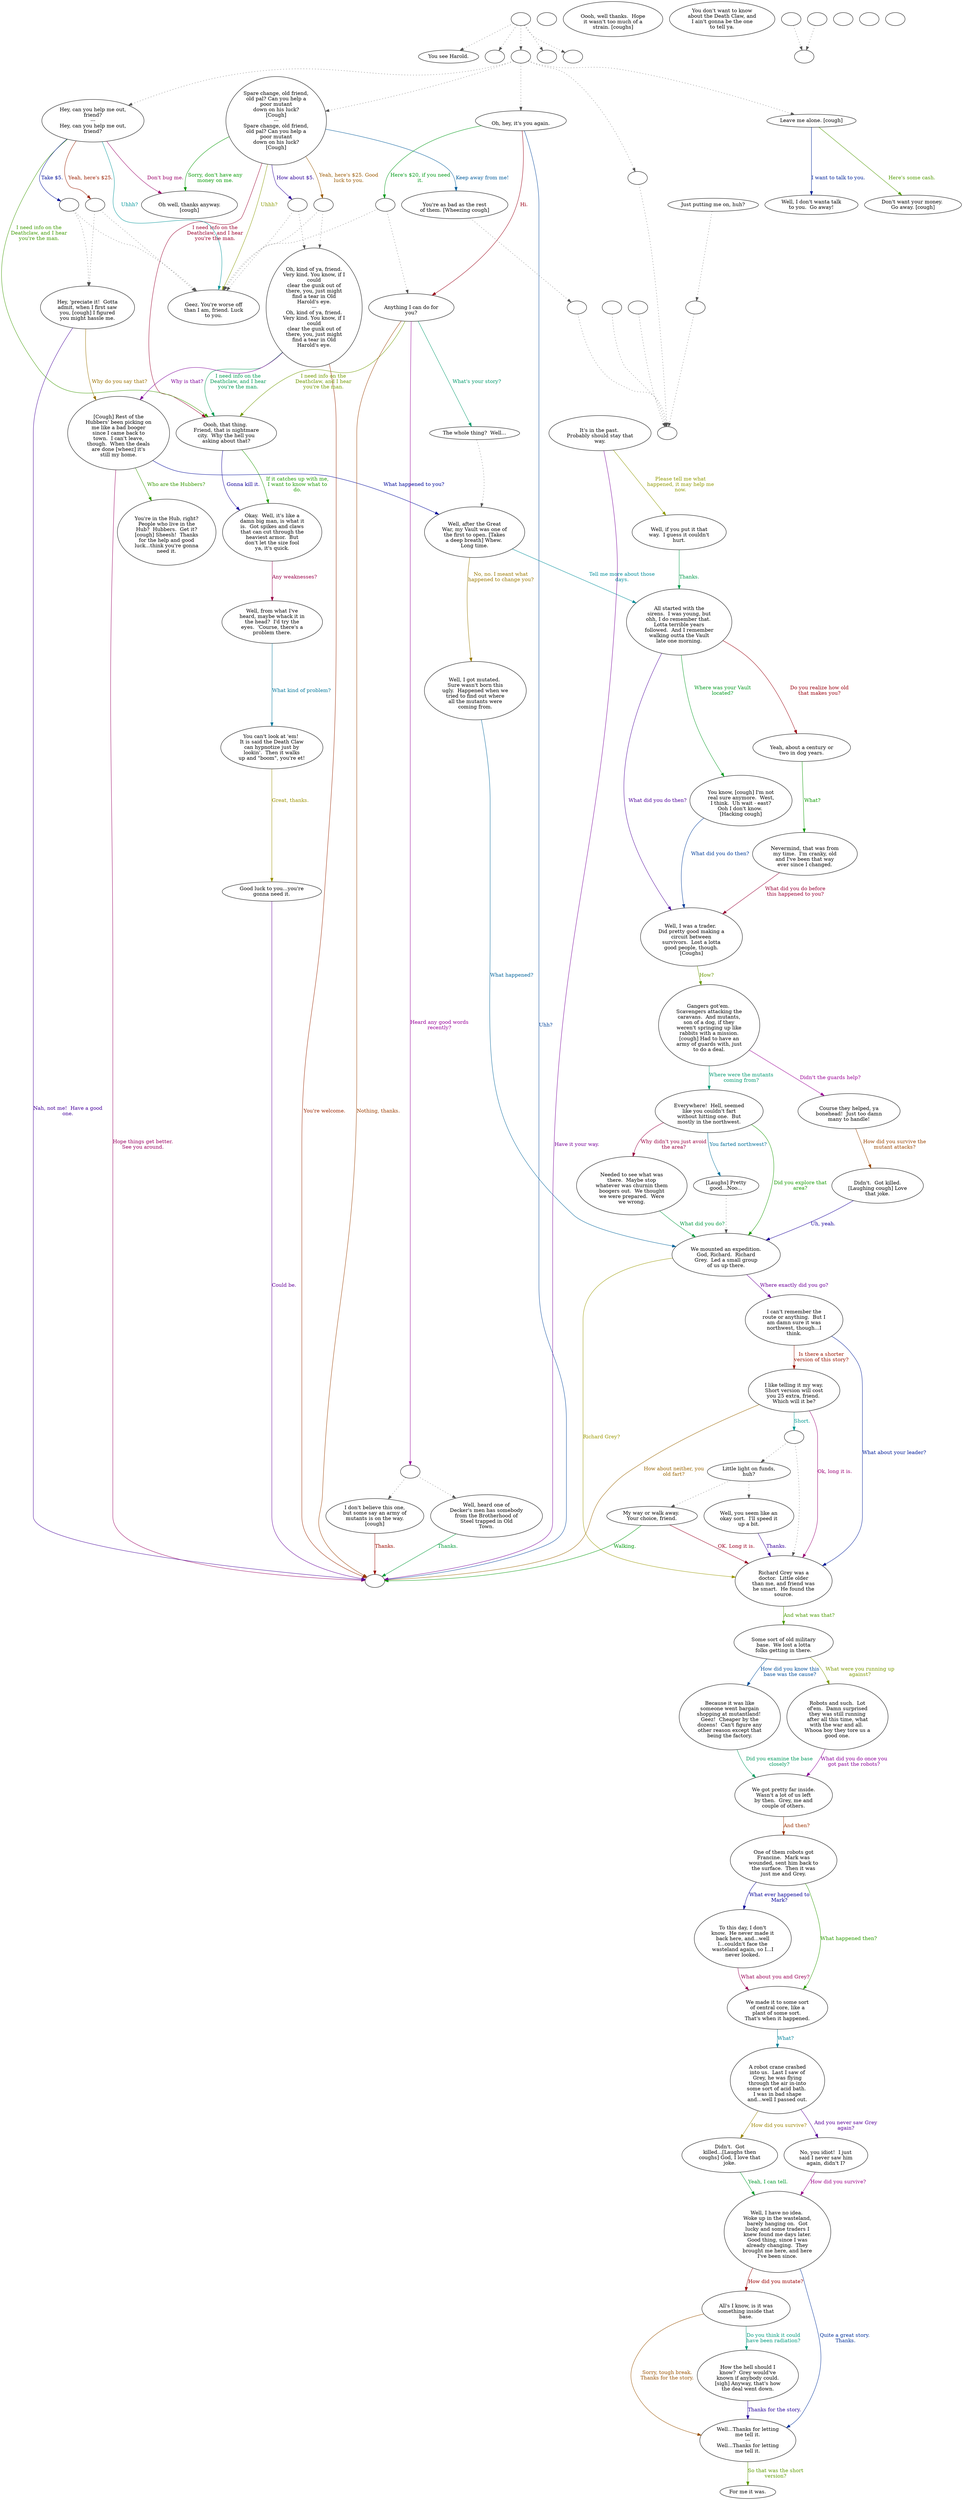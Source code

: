 digraph HAROLD {
  "start" [style=filled       fillcolor="#FFFFFF"       color="#000000"]
  "start" -> "look_at_p_proc" [style=dotted color="#555555"]
  "start" -> "pickup_p_proc" [style=dotted color="#555555"]
  "start" -> "talk_p_proc" [style=dotted color="#555555"]
  "start" -> "critter_p_proc" [style=dotted color="#555555"]
  "start" -> "destroy_p_proc" [style=dotted color="#555555"]
  "start" [label=""]
  "combat" [style=filled       fillcolor="#FFFFFF"       color="#000000"]
  "combat" [label=""]
  "critter_p_proc" [style=filled       fillcolor="#FFFFFF"       color="#000000"]
  "critter_p_proc" [label=""]
  "pickup_p_proc" [style=filled       fillcolor="#FFFFFF"       color="#000000"]
  "pickup_p_proc" [label=""]
  "talk_p_proc" [style=filled       fillcolor="#FFFFFF"       color="#000000"]
  "talk_p_proc" -> "get_reaction" [style=dotted color="#555555"]
  "talk_p_proc" -> "Harold00" [style=dotted color="#555555"]
  "talk_p_proc" -> "Harold39" [style=dotted color="#555555"]
  "talk_p_proc" -> "Harold41" [style=dotted color="#555555"]
  "talk_p_proc" -> "Harold55" [style=dotted color="#555555"]
  "talk_p_proc" [label=""]
  "destroy_p_proc" [style=filled       fillcolor="#FFFFFF"       color="#000000"]
  "destroy_p_proc" [label=""]
  "look_at_p_proc" [style=filled       fillcolor="#FFFFFF"       color="#000000"]
  "look_at_p_proc" [label="You see Harold."]
  "Harold00" [style=filled       fillcolor="#FFFFFF"       color="#000000"]
  "Harold00" [label="Spare change, old friend,\nold pal? Can you help a\npoor mutant\ndown on his luck?\n[Cough]\n---\nSpare change, old friend,\nold pal? Can you help a\npoor mutant\ndown on his luck?\n[Cough]"]
  "Harold00" -> "Harold00a" [label="Yeah, here's $25. Good\nluck to you." color="#995800" fontcolor="#995800"]
  "Harold00" -> "Harold00b" [label="How about $5." color="#2C0099" fontcolor="#2C0099"]
  "Harold00" -> "Harold38" [label="Sorry, don't have any\nmoney on me." color="#019900" fontcolor="#019900"]
  "Harold00" -> "Harold45" [label="I need info on the\nDeathclaw, and I hear\nyou're the man." color="#99002E" fontcolor="#99002E"]
  "Harold00" -> "Harold37" [label="Keep away from me!" color="#005A99" fontcolor="#005A99"]
  "Harold00" -> "Harold01" [label="Uhhh?" color="#879900" fontcolor="#879900"]
  "Harold00a" [style=filled       fillcolor="#FFFFFF"       color="#000000"]
  "Harold00a" -> "Harold02" [style=dotted color="#555555"]
  "Harold00a" -> "Harold01" [style=dotted color="#555555"]
  "Harold00a" [label=""]
  "Harold00b" [style=filled       fillcolor="#FFFFFF"       color="#000000"]
  "Harold00b" -> "Harold02" [style=dotted color="#555555"]
  "Harold00b" -> "Harold01" [style=dotted color="#555555"]
  "Harold00b" [label=""]
  "Harold01" [style=filled       fillcolor="#FFFFFF"       color="#000000"]
  "Harold01" [label="\nGeez. You're worse off\nthan I am, friend. Luck\nto you."]
  "Harold02" [style=filled       fillcolor="#FFFFFF"       color="#000000"]
  "Harold02" [label="Oh, kind of ya, friend.\nVery kind. You know, if I\ncould\nclear the gunk out of\nthere, you, just might\nfind a tear in Old\nHarold's eye.\n---\nOh, kind of ya, friend.\nVery kind. You know, if I\ncould\nclear the gunk out of\nthere, you, just might\nfind a tear in Old\nHarold's eye."]
  "Harold02" -> "Harold03" [label="Why is that?" color="#7E0099" fontcolor="#7E0099"]
  "Harold02" -> "Harold45" [label="I need info on the\nDeathclaw, and I hear\nyou're the man." color="#009952" fontcolor="#009952"]
  "Harold02" -> "HaroldEnd" [label="You're welcome." color="#992500" fontcolor="#992500"]
  "Harold03" [style=filled       fillcolor="#FFFFFF"       color="#000000"]
  "Harold03" [label="\n[Cough] Rest of the\nHubbers' been picking on\nme like a bad booger\nsince I came back to\ntown.  I can't leave,\nthough.  When the deals\nare done [wheez] it's\nstill my home."]
  "Harold03" -> "Harold04" [label="What happened to you?" color="#000899" fontcolor="#000899"]
  "Harold03" -> "Harold36" [label="Who are the Hubbers?" color="#349900" fontcolor="#349900"]
  "Harold03" -> "HaroldEnd" [label="Hope things get better.\nSee you around." color="#990061" fontcolor="#990061"]
  "Harold04" [style=filled       fillcolor="#FFFFFF"       color="#000000"]
  "Harold04" [label="\nWell, after the Great\nWar, my Vault was one of\nthe first to open. [Takes\na deep breath] Whew. \nLong time."]
  "Harold04" -> "Harold05" [label="Tell me more about those\ndays." color="#008D99" fontcolor="#008D99"]
  "Harold04" -> "Harold32" [label="No, no. I meant what\nhappened to change you?" color="#997800" fontcolor="#997800"]
  "Harold05" [style=filled       fillcolor="#FFFFFF"       color="#000000"]
  "Harold05" [label="\nAll started with the\nsirens.  I was young, but\nohh, I do remember that. \nLotta terrible years\nfollowed.  And I remember\nwalking outta the Vault\nlate one morning."]
  "Harold05" -> "Harold07" [label="What did you do then?" color="#4B0099" fontcolor="#4B0099"]
  "Harold05" -> "Harold06" [label="Where was your Vault\nlocated?" color="#00991F" fontcolor="#00991F"]
  "Harold05" -> "Harold30" [label="Do you realize how old\nthat makes you?" color="#99000E" fontcolor="#99000E"]
  "Harold06" [style=filled       fillcolor="#FFFFFF"       color="#000000"]
  "Harold06" [label="\nYou know, [cough] I'm not\nreal sure anymore.  West,\nI think.  Uh wait - east?\nOoh I don't know. \n[Hacking cough]"]
  "Harold06" -> "Harold07" [label="What did you do then?" color="#003B99" fontcolor="#003B99"]
  "Harold07" [style=filled       fillcolor="#FFFFFF"       color="#000000"]
  "Harold07" [label="\nWell, I was a trader. \nDid pretty good making a\ncircuit between\nsurvivors.  Lost a lotta\ngood people, though.\n[Coughs]"]
  "Harold07" -> "Harold08" [label="How?" color="#679900" fontcolor="#679900"]
  "Harold08" [style=filled       fillcolor="#FFFFFF"       color="#000000"]
  "Harold08" [label="\nGangers got'em. \nScavengers attacking the\ncaravans.  And mutants,\nson of a dog, if they\nweren't springing up like\nrabbits with a mission.\n[cough] Had to have an\narmy of guards with, just\nto do a deal."]
  "Harold08" -> "Harold09" [label="Didn't the guards help?" color="#990094" fontcolor="#990094"]
  "Harold08" -> "Harold10" [label="Where were the mutants\ncoming from?" color="#009971" fontcolor="#009971"]
  "Harold09" [style=filled       fillcolor="#FFFFFF"       color="#000000"]
  "Harold09" [label="\nCourse they helped, ya\nbonehead!  Just too damn\nmany to handle!"]
  "Harold09" -> "Harold09a" [label="How did you survive the\nmutant attacks?" color="#994500" fontcolor="#994500"]
  "Harold09a" [style=filled       fillcolor="#FFFFFF"       color="#000000"]
  "Harold09a" [label="\nDidn't.  Got killed.\n[Laughing cough] Love\nthat joke."]
  "Harold09a" -> "Harold11" [label="Uh, yeah." color="#180099" fontcolor="#180099"]
  "Harold10" [style=filled       fillcolor="#FFFFFF"       color="#000000"]
  "Harold10" [label="\nEverywhere!  Hell, seemed\nlike you couldn't fart\nwithout hitting one.  But\nmostly in the northwest."]
  "Harold10" -> "Harold11" [label="Did you explore that\narea?" color="#159900" fontcolor="#159900"]
  "Harold10" -> "Harold12" [label="Why didn't you just avoid\nthe area?" color="#990041" fontcolor="#990041"]
  "Harold10" -> "Harold10a" [label="You farted northwest?" color="#006E99" fontcolor="#006E99"]
  "Harold10a" [style=filled       fillcolor="#FFFFFF"       color="#000000"]
  "Harold10a" -> "Harold11" [style=dotted color="#555555"]
  "Harold10a" [label="[Laughs] Pretty\ngood...Noo..."]
  "Harold11" [style=filled       fillcolor="#FFFFFF"       color="#000000"]
  "Harold11" [label="\nWe mounted an expedition.\nGod, Richard.  Richard\nGrey.  Led a small group\nof us up there."]
  "Harold11" -> "Harold14" [label="Richard Grey?" color="#999800" fontcolor="#999800"]
  "Harold11" -> "Harold13" [label="Where exactly did you go?" color="#6B0099" fontcolor="#6B0099"]
  "Harold12" [style=filled       fillcolor="#FFFFFF"       color="#000000"]
  "Harold12" [label="\nNeeded to see what was\nthere.  Maybe stop\nwhatever was churnin them\nboogers out.  We thought\nwe were prepared.  Were\nwe wrong."]
  "Harold12" -> "Harold11" [label="What did you do?" color="#00993E" fontcolor="#00993E"]
  "Harold13" [style=filled       fillcolor="#FFFFFF"       color="#000000"]
  "Harold13" [label="\nI can't remember the\nroute or anything.  But I\nam damn sure it was\nnorthwest, though...I\nthink."]
  "Harold13" -> "Harold15" [label="Is there a shorter\nversion of this story?" color="#991200" fontcolor="#991200"]
  "Harold13" -> "Harold14" [label="What about your leader?" color="#001B99" fontcolor="#001B99"]
  "Harold14" [style=filled       fillcolor="#FFFFFF"       color="#000000"]
  "Harold14" [label="\nRichard Grey was a\ndoctor.  Little older\nthan me, and friend was\nhe smart.  He found the\nsource."]
  "Harold14" -> "Harold18" [label="And what was that?" color="#489900" fontcolor="#489900"]
  "Harold15" [style=filled       fillcolor="#FFFFFF"       color="#000000"]
  "Harold15" [label="\nI like telling it my way.\nShort version will cost\nyou 25 extra, friend. \nWhich will it be?"]
  "Harold15" -> "Harold14" [label="Ok, long it is." color="#990074" fontcolor="#990074"]
  "Harold15" -> "Harold15a" [label="Short." color="#009991" fontcolor="#009991"]
  "Harold15" -> "HaroldEnd" [label="How about neither, you\nold fart?" color="#996400" fontcolor="#996400"]
  "Harold15a" [style=filled       fillcolor="#FFFFFF"       color="#000000"]
  "Harold15a" -> "Harold14" [style=dotted color="#555555"]
  "Harold15a" -> "Harold17" [style=dotted color="#555555"]
  "Harold15a" [label=""]
  "Harold16" [style=filled       fillcolor="#FFFFFF"       color="#000000"]
  "Harold16" [label="\nWell, you seem like an\nokay sort.  I'll speed it\nup a bit."]
  "Harold16" -> "Harold14" [label="Thanks." color="#380099" fontcolor="#380099"]
  "Harold17" [style=filled       fillcolor="#FFFFFF"       color="#000000"]
  "Harold17" -> "Harold16" [style=dotted color="#555555"]
  "Harold17" -> "Harold17a" [style=dotted color="#555555"]
  "Harold17" [label="Little light on funds,\nhuh?"]
  "Harold17a" [style=filled       fillcolor="#FFFFFF"       color="#000000"]
  "Harold17a" [label="My way or walk away. \nYour choice, friend."]
  "Harold17a" -> "HaroldEnd" [label="Walking." color="#00990B" fontcolor="#00990B"]
  "Harold17a" -> "Harold14" [label="OK. Long it is." color="#990022" fontcolor="#990022"]
  "Harold18" [style=filled       fillcolor="#FFFFFF"       color="#000000"]
  "Harold18" [label="\nSome sort of old military\nbase.  We lost a lotta\nfolks getting in there."]
  "Harold18" -> "Harold20" [label="How did you know this\nbase was the cause?" color="#004E99" fontcolor="#004E99"]
  "Harold18" -> "Harold19" [label="What were you running up\nagainst?" color="#7B9900" fontcolor="#7B9900"]
  "Harold19" [style=filled       fillcolor="#FFFFFF"       color="#000000"]
  "Harold19" [label="\nRobots and such.  Lot\nof'em.  Damn surprised\nthey was still running\nafter all this time, what\nwith the war and all. \nWhooa boy they tore us a\ngood one."]
  "Harold19" -> "Harold21" [label="What did you do once you\ngot past the robots?" color="#8A0099" fontcolor="#8A0099"]
  "Harold20" [style=filled       fillcolor="#FFFFFF"       color="#000000"]
  "Harold20" [label="\nBecause it was like\nsomeone went bargain\nshopping at mutantland! \nGeez!  Cheaper by the\ndozens!  Can't figure any\nother reason except that\nbeing the factory."]
  "Harold20" -> "Harold21" [label="Did you examine the base\nclosely?" color="#00995E" fontcolor="#00995E"]
  "Harold21" [style=filled       fillcolor="#FFFFFF"       color="#000000"]
  "Harold21" [label="\nWe got pretty far inside.\nWasn't a lot of us left\nby then.  Grey, me and\ncouple of others."]
  "Harold21" -> "Harold22" [label="And then?" color="#993100" fontcolor="#993100"]
  "Harold22" [style=filled       fillcolor="#FFFFFF"       color="#000000"]
  "Harold22" [label="\nOne of them robots got\nFrancine.  Mark was\nwounded, sent him back to\nthe surface.  Then it was\njust me and Grey."]
  "Harold22" -> "Harold23" [label="What ever happened to\nMark?" color="#050099" fontcolor="#050099"]
  "Harold22" -> "Harold24" [label="What happened then?" color="#289900" fontcolor="#289900"]
  "Harold23" [style=filled       fillcolor="#FFFFFF"       color="#000000"]
  "Harold23" [label="\nTo this day, I don't\nknow.  He never made it\nback here, and...well\nI...couldn't face the\nwasteland again, so I...I\nnever looked."]
  "Harold23" -> "Harold24" [label="What about you and Grey?" color="#990055" fontcolor="#990055"]
  "Harold24" [style=filled       fillcolor="#FFFFFF"       color="#000000"]
  "Harold24" [label="\nWe made it to some sort\nof central core, like a\nplant of some sort. \nThat's when it happened."]
  "Harold24" -> "Harold25" [label="What?" color="#008199" fontcolor="#008199"]
  "Harold25" [style=filled       fillcolor="#FFFFFF"       color="#000000"]
  "Harold25" [label="\nA robot crane crashed\ninto us.  Last I saw of\nGrey, he was flying\nthrough the air in-into\nsome sort of acid bath. \nI was in bad shape\nand...well I passed out."]
  "Harold25" -> "Harold25a" [label="How did you survive?" color="#998400" fontcolor="#998400"]
  "Harold25" -> "Harold27" [label="And you never saw Grey\nagain?" color="#570099" fontcolor="#570099"]
  "Harold25a" [style=filled       fillcolor="#FFFFFF"       color="#000000"]
  "Harold25a" [label="Didn't.  Got\nkilled...[Laughs then\ncoughs] God, I love that\njoke."]
  "Harold25a" -> "Harold26" [label="Yeah, I can tell." color="#00992B" fontcolor="#00992B"]
  "Harold26" [style=filled       fillcolor="#FFFFFF"       color="#000000"]
  "Harold26" [label="\nWell, I have no idea. \nWoke up in the wasteland,\nbarely hanging on.  Got\nlucky and some traders I\nknew found me days later.\nGood thing, since I was\nalready changing.  They\nbrought me here, and here\nI've been since."]
  "Harold26" -> "Harold28" [label="How did you mutate?" color="#990002" fontcolor="#990002"]
  "Harold26" -> "Harold26a" [label="Quite a great story. \nThanks." color="#002F99" fontcolor="#002F99"]
  "Harold26a" [style=filled       fillcolor="#FFFFFF"       color="#000000"]
  "Harold26a" [label="Well...Thanks for letting\nme tell it.\n---\nWell...Thanks for letting\nme tell it."]
  "Harold26a" -> "Harold26b" [label="So that was the short\nversion?" color="#5B9900" fontcolor="#5B9900"]
  "Harold26b" [style=filled       fillcolor="#FFFFFF"       color="#000000"]
  "Harold26b" [label="For me it was."]
  "Harold27" [style=filled       fillcolor="#FFFFFF"       color="#000000"]
  "Harold27" [label="\nNo, you idiot!  I just\nsaid I never saw him\nagain, didn't I?"]
  "Harold27" -> "Harold26" [label="How did you survive?" color="#990088" fontcolor="#990088"]
  "Harold28" [style=filled       fillcolor="#FFFFFF"       color="#000000"]
  "Harold28" [label="\nAll's I know, is it was\nsomething inside that\nbase."]
  "Harold28" -> "Harold29" [label="Do you think it could\nhave been radiation?" color="#00997D" fontcolor="#00997D"]
  "Harold28" -> "Harold26a" [label="Sorry, tough break.\nThanks for the story." color="#995100" fontcolor="#995100"]
  "Harold29" [style=filled       fillcolor="#FFFFFF"       color="#000000"]
  "Harold29" [label="\nHow the hell should I\nknow?  Grey would've\nknown if anybody could.\n[sigh] Anyway, that's how\nthe deal went down."]
  "Harold29" -> "Harold26a" [label="Thanks for the story." color="#240099" fontcolor="#240099"]
  "Harold30" [style=filled       fillcolor="#FFFFFF"       color="#000000"]
  "Harold30" [label="\nYeah, about a century or\ntwo in dog years."]
  "Harold30" -> "Harold31" [label="What?" color="#089900" fontcolor="#089900"]
  "Harold31" [style=filled       fillcolor="#FFFFFF"       color="#000000"]
  "Harold31" [label="\nNevermind, that was from\nmy time.  I'm cranky, old\nand I've been that way\never since I changed."]
  "Harold31" -> "Harold07" [label="What did you do before\nthis happened to you?" color="#990035" fontcolor="#990035"]
  "Harold32" [style=filled       fillcolor="#FFFFFF"       color="#000000"]
  "Harold32" [label="\nWell, I got mutated. \nSure wasn't born this\nugly.  Happened when we\ntried to find out where\nall the mutants were\ncoming from."]
  "Harold32" -> "Harold11" [label="What happened?" color="#006299" fontcolor="#006299"]
  "Harold33" [style=filled       fillcolor="#FFFFFF"       color="#000000"]
  "Harold33" [label="\nIt's in the past. \nProbably should stay that\nway."]
  "Harold33" -> "Harold34" [label="Please tell me what\nhappened, it may help me\nnow." color="#8E9900" fontcolor="#8E9900"]
  "Harold33" -> "HaroldEnd" [label="Have it your way." color="#770099" fontcolor="#770099"]
  "Harold34" [style=filled       fillcolor="#FFFFFF"       color="#000000"]
  "Harold34" [label="\nWell, if you put it that\nway.  I guess it couldn't\nhurt."]
  "Harold34" -> "Harold05" [label="Thanks." color="#00994A" fontcolor="#00994A"]
  "Harold36" [style=filled       fillcolor="#FFFFFF"       color="#000000"]
  "Harold36" [label="\nYou're in the Hub, right?\nPeople who live in the\nHub?  Hubbers.  Get it?\n[cough] Sheesh!  Thanks\nfor the help and good\nluck...think you're gonna\nneed it."]
  "Harold37" [style=filled       fillcolor="#FFFFFF"       color="#000000"]
  "Harold37" -> "BigDownReact" [style=dotted color="#555555"]
  "Harold37" [label="\nYou're as bad as the rest\nof them. [Wheezing cough]"]
  "Harold38" [style=filled       fillcolor="#FFFFFF"       color="#000000"]
  "Harold38" [label="\nOh well, thanks anyway.\n[cough]"]
  "Harold39" [style=filled       fillcolor="#FFFFFF"       color="#000000"]
  "Harold39" [label="Hey, can you help me out,\nfriend?\n---\nHey, can you help me out,\nfriend?"]
  "Harold39" -> "Harold39a" [label="Yeah, here's $25." color="#991E00" fontcolor="#991E00"]
  "Harold39" -> "Harold39b" [label="Take $5." color="#000F99" fontcolor="#000F99"]
  "Harold39" -> "Harold45" [label="I need info on the\nDeathclaw, and I hear\nyou're the man." color="#3C9900" fontcolor="#3C9900"]
  "Harold39" -> "Harold38" [label="Don't bug me." color="#990068" fontcolor="#990068"]
  "Harold39" -> "Harold01" [label="Uhhh?" color="#009599" fontcolor="#009599"]
  "Harold39a" [style=filled       fillcolor="#FFFFFF"       color="#000000"]
  "Harold39a" -> "Harold40" [style=dotted color="#555555"]
  "Harold39a" -> "Harold01" [style=dotted color="#555555"]
  "Harold39a" [label=""]
  "Harold39b" [style=filled       fillcolor="#FFFFFF"       color="#000000"]
  "Harold39b" -> "Harold40" [style=dotted color="#555555"]
  "Harold39b" -> "Harold01" [style=dotted color="#555555"]
  "Harold39b" [label=""]
  "Harold40" [style=filled       fillcolor="#FFFFFF"       color="#000000"]
  "Harold40" [label="\nHey, 'preciate it!  Gotta\nadmit, when I first saw\nyou, [cough] I figured\nyou might hassle me."]
  "Harold40" -> "Harold03" [label="Why do you say that?" color="#997000" fontcolor="#997000"]
  "Harold40" -> "HaroldEnd" [label="Nah, not me!  Have a good\none." color="#440099" fontcolor="#440099"]
  "Harold41" [style=filled       fillcolor="#FFFFFF"       color="#000000"]
  "Harold41" [label="\nOh, hey, it's you again."]
  "Harold41" -> "Harold41a" [label="Here's $20, if you need\nit." color="#009917" fontcolor="#009917"]
  "Harold41" -> "Harold43" [label="Hi." color="#990016" fontcolor="#990016"]
  "Harold41" -> "HaroldEnd" [label="Uhh?" color="#004299" fontcolor="#004299"]
  "Harold41a" [style=filled       fillcolor="#FFFFFF"       color="#000000"]
  "Harold41a" -> "Harold43" [style=dotted color="#555555"]
  "Harold41a" -> "Harold01" [style=dotted color="#555555"]
  "Harold41a" [label=""]
  "Harold42" [style=filled       fillcolor="#FFFFFF"       color="#000000"]
  "Harold42" -> "DownReact" [style=dotted color="#555555"]
  "Harold42" [label="Just putting me on, huh?"]
  "Harold43" [style=filled       fillcolor="#FFFFFF"       color="#000000"]
  "Harold43" [label="\nAnything I can do for\nyou?"]
  "Harold43" -> "Harold45" [label="I need info on the\nDeathclaw, and I hear\nyou're the man." color="#6F9900" fontcolor="#6F9900"]
  "Harold43" -> "Harold43b" [label="Heard any good words\nrecently?" color="#970099" fontcolor="#970099"]
  "Harold43" -> "Harold43a" [label="What's your story?" color="#00996A" fontcolor="#00996A"]
  "Harold43" -> "HaroldEnd" [label="Nothing, thanks." color="#993D00" fontcolor="#993D00"]
  "Harold43a" [style=filled       fillcolor="#FFFFFF"       color="#000000"]
  "Harold43a" -> "Harold04" [style=dotted color="#555555"]
  "Harold43a" [label="The whole thing?  Well..."]
  "Harold43b" [style=filled       fillcolor="#FFFFFF"       color="#000000"]
  "Harold43b" -> "Harold53" [style=dotted color="#555555"]
  "Harold43b" -> "Harold54" [style=dotted color="#555555"]
  "Harold43b" [label=""]
  "Harold44" [style=filled       fillcolor="#FFFFFF"       color="#000000"]
  "Harold44" [label="\nOooh, well thanks.  Hope\nit wasn't too much of a\nstrain. [coughs]"]
  "Harold45" [style=filled       fillcolor="#FFFFFF"       color="#000000"]
  "Harold45" [label="Oooh, that thing. \nFriend, that is nightmare\ncity.  Why the hell you\nasking about that?"]
  "Harold45" -> "Harold47" [label="Gonna kill it." color="#110099" fontcolor="#110099"]
  "Harold45" -> "Harold47" [label="If it catches up with me,\nI want to know what to\ndo." color="#1C9900" fontcolor="#1C9900"]
  "Harold47" [style=filled       fillcolor="#FFFFFF"       color="#000000"]
  "Harold47" [label="Okay.  Well, it's like a\ndamn big man, is what it\nis.  Got spikes and claws\nthat can cut through the\nheaviest armor.  But\ndon't let the size fool\nya, it's quick."]
  "Harold47" -> "Harold49" [label="Any weaknesses?" color="#990049" fontcolor="#990049"]
  "Harold49" [style=filled       fillcolor="#FFFFFF"       color="#000000"]
  "Harold49" [label="Well, from what I've\nheard, maybe whack it in\nthe head?  I'd try the\neyes.  'Course, there's a\nproblem there."]
  "Harold49" -> "Harold50" [label="What kind of problem?" color="#007599" fontcolor="#007599"]
  "Harold50" [style=filled       fillcolor="#FFFFFF"       color="#000000"]
  "Harold50" [label="You can't look at 'em! \nIt is said the Death Claw\ncan hypnotize just by\nlookin'.  Then it walks\nup and \"boom\", you're et!"]
  "Harold50" -> "Harold51" [label="Great, thanks." color="#999000" fontcolor="#999000"]
  "Harold51" [style=filled       fillcolor="#FFFFFF"       color="#000000"]
  "Harold51" [label="Good luck to you...you're\ngonna need it."]
  "Harold51" -> "HaroldEnd" [label="Could be." color="#630099" fontcolor="#630099"]
  "Harold52" [style=filled       fillcolor="#FFFFFF"       color="#000000"]
  "Harold52" [label="You don't want to know\nabout the Death Claw, and\nI ain't gonna be the one\nto tell ya."]
  "Harold53" [style=filled       fillcolor="#FFFFFF"       color="#000000"]
  "Harold53" [label="Well, heard one of\nDecker's men has somebody\nfrom the Brotherhood of\nSteel trapped in Old\nTown."]
  "Harold53" -> "HaroldEnd" [label="Thanks." color="#009937" fontcolor="#009937"]
  "Harold54" [style=filled       fillcolor="#FFFFFF"       color="#000000"]
  "Harold54" [label="I don't believe this one,\nbut some say an army of\nmutants is on the way.\n[cough]"]
  "Harold54" -> "HaroldEnd" [label="Thanks." color="#990A00" fontcolor="#990A00"]
  "Harold55" [style=filled       fillcolor="#FFFFFF"       color="#000000"]
  "Harold55" [label="Leave me alone. [cough]"]
  "Harold55" -> "Harold56" [label="I want to talk to you." color="#002399" fontcolor="#002399"]
  "Harold55" -> "Harold57" [label="Here's some cash." color="#4F9900" fontcolor="#4F9900"]
  "Harold56" [style=filled       fillcolor="#FFFFFF"       color="#000000"]
  "Harold56" [label="Well, I don't wanta talk\nto you.  Go away!"]
  "Harold57" [style=filled       fillcolor="#FFFFFF"       color="#000000"]
  "Harold57" [label="Don't want your money. \nGo away. [cough]"]
  "HaroldEnd" [style=filled       fillcolor="#FFFFFF"       color="#000000"]
  "HaroldEnd" [label=""]
  "get_reaction" [style=filled       fillcolor="#FFFFFF"       color="#000000"]
  "get_reaction" -> "ReactToLevel" [style=dotted color="#555555"]
  "get_reaction" [label=""]
  "ReactToLevel" [style=filled       fillcolor="#FFFFFF"       color="#000000"]
  "ReactToLevel" [label=""]
  "LevelToReact" [style=filled       fillcolor="#FFFFFF"       color="#000000"]
  "LevelToReact" [label=""]
  "UpReact" [style=filled       fillcolor="#FFFFFF"       color="#000000"]
  "UpReact" -> "ReactToLevel" [style=dotted color="#555555"]
  "UpReact" [label=""]
  "DownReact" [style=filled       fillcolor="#FFFFFF"       color="#000000"]
  "DownReact" -> "ReactToLevel" [style=dotted color="#555555"]
  "DownReact" [label=""]
  "BottomReact" [style=filled       fillcolor="#FFFFFF"       color="#000000"]
  "BottomReact" [label=""]
  "TopReact" [style=filled       fillcolor="#FFFFFF"       color="#000000"]
  "TopReact" [label=""]
  "BigUpReact" [style=filled       fillcolor="#FFFFFF"       color="#000000"]
  "BigUpReact" -> "ReactToLevel" [style=dotted color="#555555"]
  "BigUpReact" [label=""]
  "BigDownReact" [style=filled       fillcolor="#FFFFFF"       color="#000000"]
  "BigDownReact" -> "ReactToLevel" [style=dotted color="#555555"]
  "BigDownReact" [label=""]
  "UpReactLevel" [style=filled       fillcolor="#FFFFFF"       color="#000000"]
  "UpReactLevel" -> "LevelToReact" [style=dotted color="#555555"]
  "UpReactLevel" [label=""]
  "DownReactLevel" [style=filled       fillcolor="#FFFFFF"       color="#000000"]
  "DownReactLevel" -> "LevelToReact" [style=dotted color="#555555"]
  "DownReactLevel" [label=""]
  "Goodbyes" [style=filled       fillcolor="#FFFFFF"       color="#000000"]
  "Goodbyes" [label=""]
}